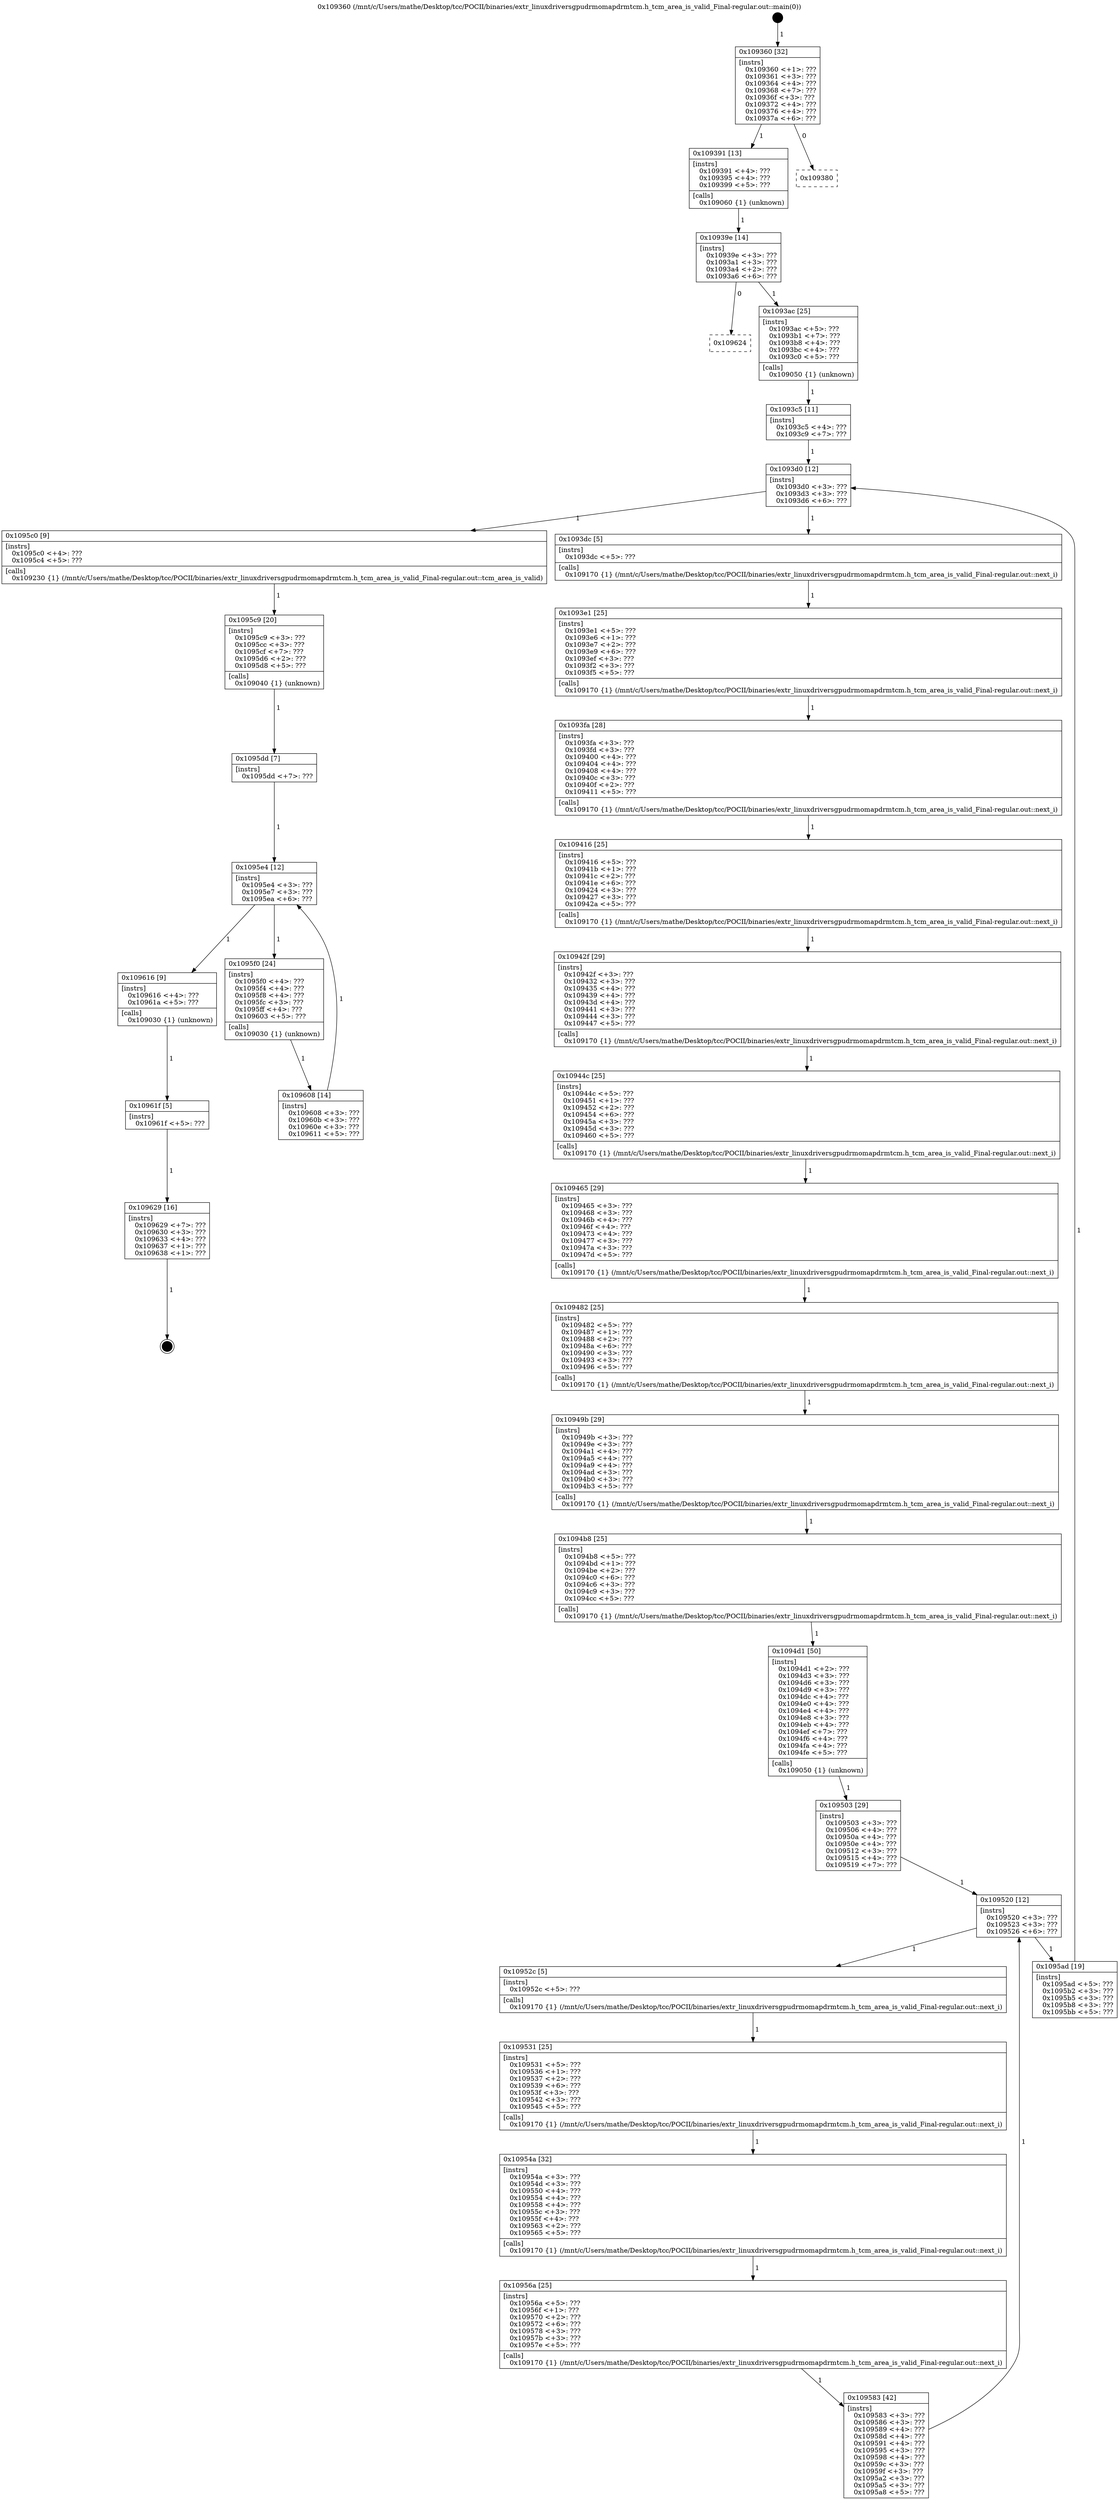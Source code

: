 digraph "0x109360" {
  label = "0x109360 (/mnt/c/Users/mathe/Desktop/tcc/POCII/binaries/extr_linuxdriversgpudrmomapdrmtcm.h_tcm_area_is_valid_Final-regular.out::main(0))"
  labelloc = "t"
  node[shape=record]

  Entry [label="",width=0.3,height=0.3,shape=circle,fillcolor=black,style=filled]
  "0x109360" [label="{
     0x109360 [32]\l
     | [instrs]\l
     &nbsp;&nbsp;0x109360 \<+1\>: ???\l
     &nbsp;&nbsp;0x109361 \<+3\>: ???\l
     &nbsp;&nbsp;0x109364 \<+4\>: ???\l
     &nbsp;&nbsp;0x109368 \<+7\>: ???\l
     &nbsp;&nbsp;0x10936f \<+3\>: ???\l
     &nbsp;&nbsp;0x109372 \<+4\>: ???\l
     &nbsp;&nbsp;0x109376 \<+4\>: ???\l
     &nbsp;&nbsp;0x10937a \<+6\>: ???\l
  }"]
  "0x109391" [label="{
     0x109391 [13]\l
     | [instrs]\l
     &nbsp;&nbsp;0x109391 \<+4\>: ???\l
     &nbsp;&nbsp;0x109395 \<+4\>: ???\l
     &nbsp;&nbsp;0x109399 \<+5\>: ???\l
     | [calls]\l
     &nbsp;&nbsp;0x109060 \{1\} (unknown)\l
  }"]
  "0x109380" [label="{
     0x109380\l
  }", style=dashed]
  "0x10939e" [label="{
     0x10939e [14]\l
     | [instrs]\l
     &nbsp;&nbsp;0x10939e \<+3\>: ???\l
     &nbsp;&nbsp;0x1093a1 \<+3\>: ???\l
     &nbsp;&nbsp;0x1093a4 \<+2\>: ???\l
     &nbsp;&nbsp;0x1093a6 \<+6\>: ???\l
  }"]
  "0x109624" [label="{
     0x109624\l
  }", style=dashed]
  "0x1093ac" [label="{
     0x1093ac [25]\l
     | [instrs]\l
     &nbsp;&nbsp;0x1093ac \<+5\>: ???\l
     &nbsp;&nbsp;0x1093b1 \<+7\>: ???\l
     &nbsp;&nbsp;0x1093b8 \<+4\>: ???\l
     &nbsp;&nbsp;0x1093bc \<+4\>: ???\l
     &nbsp;&nbsp;0x1093c0 \<+5\>: ???\l
     | [calls]\l
     &nbsp;&nbsp;0x109050 \{1\} (unknown)\l
  }"]
  Exit [label="",width=0.3,height=0.3,shape=circle,fillcolor=black,style=filled,peripheries=2]
  "0x1093d0" [label="{
     0x1093d0 [12]\l
     | [instrs]\l
     &nbsp;&nbsp;0x1093d0 \<+3\>: ???\l
     &nbsp;&nbsp;0x1093d3 \<+3\>: ???\l
     &nbsp;&nbsp;0x1093d6 \<+6\>: ???\l
  }"]
  "0x1095c0" [label="{
     0x1095c0 [9]\l
     | [instrs]\l
     &nbsp;&nbsp;0x1095c0 \<+4\>: ???\l
     &nbsp;&nbsp;0x1095c4 \<+5\>: ???\l
     | [calls]\l
     &nbsp;&nbsp;0x109230 \{1\} (/mnt/c/Users/mathe/Desktop/tcc/POCII/binaries/extr_linuxdriversgpudrmomapdrmtcm.h_tcm_area_is_valid_Final-regular.out::tcm_area_is_valid)\l
  }"]
  "0x1093dc" [label="{
     0x1093dc [5]\l
     | [instrs]\l
     &nbsp;&nbsp;0x1093dc \<+5\>: ???\l
     | [calls]\l
     &nbsp;&nbsp;0x109170 \{1\} (/mnt/c/Users/mathe/Desktop/tcc/POCII/binaries/extr_linuxdriversgpudrmomapdrmtcm.h_tcm_area_is_valid_Final-regular.out::next_i)\l
  }"]
  "0x1093e1" [label="{
     0x1093e1 [25]\l
     | [instrs]\l
     &nbsp;&nbsp;0x1093e1 \<+5\>: ???\l
     &nbsp;&nbsp;0x1093e6 \<+1\>: ???\l
     &nbsp;&nbsp;0x1093e7 \<+2\>: ???\l
     &nbsp;&nbsp;0x1093e9 \<+6\>: ???\l
     &nbsp;&nbsp;0x1093ef \<+3\>: ???\l
     &nbsp;&nbsp;0x1093f2 \<+3\>: ???\l
     &nbsp;&nbsp;0x1093f5 \<+5\>: ???\l
     | [calls]\l
     &nbsp;&nbsp;0x109170 \{1\} (/mnt/c/Users/mathe/Desktop/tcc/POCII/binaries/extr_linuxdriversgpudrmomapdrmtcm.h_tcm_area_is_valid_Final-regular.out::next_i)\l
  }"]
  "0x1093fa" [label="{
     0x1093fa [28]\l
     | [instrs]\l
     &nbsp;&nbsp;0x1093fa \<+3\>: ???\l
     &nbsp;&nbsp;0x1093fd \<+3\>: ???\l
     &nbsp;&nbsp;0x109400 \<+4\>: ???\l
     &nbsp;&nbsp;0x109404 \<+4\>: ???\l
     &nbsp;&nbsp;0x109408 \<+4\>: ???\l
     &nbsp;&nbsp;0x10940c \<+3\>: ???\l
     &nbsp;&nbsp;0x10940f \<+2\>: ???\l
     &nbsp;&nbsp;0x109411 \<+5\>: ???\l
     | [calls]\l
     &nbsp;&nbsp;0x109170 \{1\} (/mnt/c/Users/mathe/Desktop/tcc/POCII/binaries/extr_linuxdriversgpudrmomapdrmtcm.h_tcm_area_is_valid_Final-regular.out::next_i)\l
  }"]
  "0x109416" [label="{
     0x109416 [25]\l
     | [instrs]\l
     &nbsp;&nbsp;0x109416 \<+5\>: ???\l
     &nbsp;&nbsp;0x10941b \<+1\>: ???\l
     &nbsp;&nbsp;0x10941c \<+2\>: ???\l
     &nbsp;&nbsp;0x10941e \<+6\>: ???\l
     &nbsp;&nbsp;0x109424 \<+3\>: ???\l
     &nbsp;&nbsp;0x109427 \<+3\>: ???\l
     &nbsp;&nbsp;0x10942a \<+5\>: ???\l
     | [calls]\l
     &nbsp;&nbsp;0x109170 \{1\} (/mnt/c/Users/mathe/Desktop/tcc/POCII/binaries/extr_linuxdriversgpudrmomapdrmtcm.h_tcm_area_is_valid_Final-regular.out::next_i)\l
  }"]
  "0x10942f" [label="{
     0x10942f [29]\l
     | [instrs]\l
     &nbsp;&nbsp;0x10942f \<+3\>: ???\l
     &nbsp;&nbsp;0x109432 \<+3\>: ???\l
     &nbsp;&nbsp;0x109435 \<+4\>: ???\l
     &nbsp;&nbsp;0x109439 \<+4\>: ???\l
     &nbsp;&nbsp;0x10943d \<+4\>: ???\l
     &nbsp;&nbsp;0x109441 \<+3\>: ???\l
     &nbsp;&nbsp;0x109444 \<+3\>: ???\l
     &nbsp;&nbsp;0x109447 \<+5\>: ???\l
     | [calls]\l
     &nbsp;&nbsp;0x109170 \{1\} (/mnt/c/Users/mathe/Desktop/tcc/POCII/binaries/extr_linuxdriversgpudrmomapdrmtcm.h_tcm_area_is_valid_Final-regular.out::next_i)\l
  }"]
  "0x10944c" [label="{
     0x10944c [25]\l
     | [instrs]\l
     &nbsp;&nbsp;0x10944c \<+5\>: ???\l
     &nbsp;&nbsp;0x109451 \<+1\>: ???\l
     &nbsp;&nbsp;0x109452 \<+2\>: ???\l
     &nbsp;&nbsp;0x109454 \<+6\>: ???\l
     &nbsp;&nbsp;0x10945a \<+3\>: ???\l
     &nbsp;&nbsp;0x10945d \<+3\>: ???\l
     &nbsp;&nbsp;0x109460 \<+5\>: ???\l
     | [calls]\l
     &nbsp;&nbsp;0x109170 \{1\} (/mnt/c/Users/mathe/Desktop/tcc/POCII/binaries/extr_linuxdriversgpudrmomapdrmtcm.h_tcm_area_is_valid_Final-regular.out::next_i)\l
  }"]
  "0x109465" [label="{
     0x109465 [29]\l
     | [instrs]\l
     &nbsp;&nbsp;0x109465 \<+3\>: ???\l
     &nbsp;&nbsp;0x109468 \<+3\>: ???\l
     &nbsp;&nbsp;0x10946b \<+4\>: ???\l
     &nbsp;&nbsp;0x10946f \<+4\>: ???\l
     &nbsp;&nbsp;0x109473 \<+4\>: ???\l
     &nbsp;&nbsp;0x109477 \<+3\>: ???\l
     &nbsp;&nbsp;0x10947a \<+3\>: ???\l
     &nbsp;&nbsp;0x10947d \<+5\>: ???\l
     | [calls]\l
     &nbsp;&nbsp;0x109170 \{1\} (/mnt/c/Users/mathe/Desktop/tcc/POCII/binaries/extr_linuxdriversgpudrmomapdrmtcm.h_tcm_area_is_valid_Final-regular.out::next_i)\l
  }"]
  "0x109482" [label="{
     0x109482 [25]\l
     | [instrs]\l
     &nbsp;&nbsp;0x109482 \<+5\>: ???\l
     &nbsp;&nbsp;0x109487 \<+1\>: ???\l
     &nbsp;&nbsp;0x109488 \<+2\>: ???\l
     &nbsp;&nbsp;0x10948a \<+6\>: ???\l
     &nbsp;&nbsp;0x109490 \<+3\>: ???\l
     &nbsp;&nbsp;0x109493 \<+3\>: ???\l
     &nbsp;&nbsp;0x109496 \<+5\>: ???\l
     | [calls]\l
     &nbsp;&nbsp;0x109170 \{1\} (/mnt/c/Users/mathe/Desktop/tcc/POCII/binaries/extr_linuxdriversgpudrmomapdrmtcm.h_tcm_area_is_valid_Final-regular.out::next_i)\l
  }"]
  "0x10949b" [label="{
     0x10949b [29]\l
     | [instrs]\l
     &nbsp;&nbsp;0x10949b \<+3\>: ???\l
     &nbsp;&nbsp;0x10949e \<+3\>: ???\l
     &nbsp;&nbsp;0x1094a1 \<+4\>: ???\l
     &nbsp;&nbsp;0x1094a5 \<+4\>: ???\l
     &nbsp;&nbsp;0x1094a9 \<+4\>: ???\l
     &nbsp;&nbsp;0x1094ad \<+3\>: ???\l
     &nbsp;&nbsp;0x1094b0 \<+3\>: ???\l
     &nbsp;&nbsp;0x1094b3 \<+5\>: ???\l
     | [calls]\l
     &nbsp;&nbsp;0x109170 \{1\} (/mnt/c/Users/mathe/Desktop/tcc/POCII/binaries/extr_linuxdriversgpudrmomapdrmtcm.h_tcm_area_is_valid_Final-regular.out::next_i)\l
  }"]
  "0x1094b8" [label="{
     0x1094b8 [25]\l
     | [instrs]\l
     &nbsp;&nbsp;0x1094b8 \<+5\>: ???\l
     &nbsp;&nbsp;0x1094bd \<+1\>: ???\l
     &nbsp;&nbsp;0x1094be \<+2\>: ???\l
     &nbsp;&nbsp;0x1094c0 \<+6\>: ???\l
     &nbsp;&nbsp;0x1094c6 \<+3\>: ???\l
     &nbsp;&nbsp;0x1094c9 \<+3\>: ???\l
     &nbsp;&nbsp;0x1094cc \<+5\>: ???\l
     | [calls]\l
     &nbsp;&nbsp;0x109170 \{1\} (/mnt/c/Users/mathe/Desktop/tcc/POCII/binaries/extr_linuxdriversgpudrmomapdrmtcm.h_tcm_area_is_valid_Final-regular.out::next_i)\l
  }"]
  "0x1094d1" [label="{
     0x1094d1 [50]\l
     | [instrs]\l
     &nbsp;&nbsp;0x1094d1 \<+2\>: ???\l
     &nbsp;&nbsp;0x1094d3 \<+3\>: ???\l
     &nbsp;&nbsp;0x1094d6 \<+3\>: ???\l
     &nbsp;&nbsp;0x1094d9 \<+3\>: ???\l
     &nbsp;&nbsp;0x1094dc \<+4\>: ???\l
     &nbsp;&nbsp;0x1094e0 \<+4\>: ???\l
     &nbsp;&nbsp;0x1094e4 \<+4\>: ???\l
     &nbsp;&nbsp;0x1094e8 \<+3\>: ???\l
     &nbsp;&nbsp;0x1094eb \<+4\>: ???\l
     &nbsp;&nbsp;0x1094ef \<+7\>: ???\l
     &nbsp;&nbsp;0x1094f6 \<+4\>: ???\l
     &nbsp;&nbsp;0x1094fa \<+4\>: ???\l
     &nbsp;&nbsp;0x1094fe \<+5\>: ???\l
     | [calls]\l
     &nbsp;&nbsp;0x109050 \{1\} (unknown)\l
  }"]
  "0x109520" [label="{
     0x109520 [12]\l
     | [instrs]\l
     &nbsp;&nbsp;0x109520 \<+3\>: ???\l
     &nbsp;&nbsp;0x109523 \<+3\>: ???\l
     &nbsp;&nbsp;0x109526 \<+6\>: ???\l
  }"]
  "0x1095ad" [label="{
     0x1095ad [19]\l
     | [instrs]\l
     &nbsp;&nbsp;0x1095ad \<+5\>: ???\l
     &nbsp;&nbsp;0x1095b2 \<+3\>: ???\l
     &nbsp;&nbsp;0x1095b5 \<+3\>: ???\l
     &nbsp;&nbsp;0x1095b8 \<+3\>: ???\l
     &nbsp;&nbsp;0x1095bb \<+5\>: ???\l
  }"]
  "0x10952c" [label="{
     0x10952c [5]\l
     | [instrs]\l
     &nbsp;&nbsp;0x10952c \<+5\>: ???\l
     | [calls]\l
     &nbsp;&nbsp;0x109170 \{1\} (/mnt/c/Users/mathe/Desktop/tcc/POCII/binaries/extr_linuxdriversgpudrmomapdrmtcm.h_tcm_area_is_valid_Final-regular.out::next_i)\l
  }"]
  "0x109531" [label="{
     0x109531 [25]\l
     | [instrs]\l
     &nbsp;&nbsp;0x109531 \<+5\>: ???\l
     &nbsp;&nbsp;0x109536 \<+1\>: ???\l
     &nbsp;&nbsp;0x109537 \<+2\>: ???\l
     &nbsp;&nbsp;0x109539 \<+6\>: ???\l
     &nbsp;&nbsp;0x10953f \<+3\>: ???\l
     &nbsp;&nbsp;0x109542 \<+3\>: ???\l
     &nbsp;&nbsp;0x109545 \<+5\>: ???\l
     | [calls]\l
     &nbsp;&nbsp;0x109170 \{1\} (/mnt/c/Users/mathe/Desktop/tcc/POCII/binaries/extr_linuxdriversgpudrmomapdrmtcm.h_tcm_area_is_valid_Final-regular.out::next_i)\l
  }"]
  "0x10954a" [label="{
     0x10954a [32]\l
     | [instrs]\l
     &nbsp;&nbsp;0x10954a \<+3\>: ???\l
     &nbsp;&nbsp;0x10954d \<+3\>: ???\l
     &nbsp;&nbsp;0x109550 \<+4\>: ???\l
     &nbsp;&nbsp;0x109554 \<+4\>: ???\l
     &nbsp;&nbsp;0x109558 \<+4\>: ???\l
     &nbsp;&nbsp;0x10955c \<+3\>: ???\l
     &nbsp;&nbsp;0x10955f \<+4\>: ???\l
     &nbsp;&nbsp;0x109563 \<+2\>: ???\l
     &nbsp;&nbsp;0x109565 \<+5\>: ???\l
     | [calls]\l
     &nbsp;&nbsp;0x109170 \{1\} (/mnt/c/Users/mathe/Desktop/tcc/POCII/binaries/extr_linuxdriversgpudrmomapdrmtcm.h_tcm_area_is_valid_Final-regular.out::next_i)\l
  }"]
  "0x10956a" [label="{
     0x10956a [25]\l
     | [instrs]\l
     &nbsp;&nbsp;0x10956a \<+5\>: ???\l
     &nbsp;&nbsp;0x10956f \<+1\>: ???\l
     &nbsp;&nbsp;0x109570 \<+2\>: ???\l
     &nbsp;&nbsp;0x109572 \<+6\>: ???\l
     &nbsp;&nbsp;0x109578 \<+3\>: ???\l
     &nbsp;&nbsp;0x10957b \<+3\>: ???\l
     &nbsp;&nbsp;0x10957e \<+5\>: ???\l
     | [calls]\l
     &nbsp;&nbsp;0x109170 \{1\} (/mnt/c/Users/mathe/Desktop/tcc/POCII/binaries/extr_linuxdriversgpudrmomapdrmtcm.h_tcm_area_is_valid_Final-regular.out::next_i)\l
  }"]
  "0x109583" [label="{
     0x109583 [42]\l
     | [instrs]\l
     &nbsp;&nbsp;0x109583 \<+3\>: ???\l
     &nbsp;&nbsp;0x109586 \<+3\>: ???\l
     &nbsp;&nbsp;0x109589 \<+4\>: ???\l
     &nbsp;&nbsp;0x10958d \<+4\>: ???\l
     &nbsp;&nbsp;0x109591 \<+4\>: ???\l
     &nbsp;&nbsp;0x109595 \<+3\>: ???\l
     &nbsp;&nbsp;0x109598 \<+4\>: ???\l
     &nbsp;&nbsp;0x10959c \<+3\>: ???\l
     &nbsp;&nbsp;0x10959f \<+3\>: ???\l
     &nbsp;&nbsp;0x1095a2 \<+3\>: ???\l
     &nbsp;&nbsp;0x1095a5 \<+3\>: ???\l
     &nbsp;&nbsp;0x1095a8 \<+5\>: ???\l
  }"]
  "0x109503" [label="{
     0x109503 [29]\l
     | [instrs]\l
     &nbsp;&nbsp;0x109503 \<+3\>: ???\l
     &nbsp;&nbsp;0x109506 \<+4\>: ???\l
     &nbsp;&nbsp;0x10950a \<+4\>: ???\l
     &nbsp;&nbsp;0x10950e \<+4\>: ???\l
     &nbsp;&nbsp;0x109512 \<+3\>: ???\l
     &nbsp;&nbsp;0x109515 \<+4\>: ???\l
     &nbsp;&nbsp;0x109519 \<+7\>: ???\l
  }"]
  "0x109629" [label="{
     0x109629 [16]\l
     | [instrs]\l
     &nbsp;&nbsp;0x109629 \<+7\>: ???\l
     &nbsp;&nbsp;0x109630 \<+3\>: ???\l
     &nbsp;&nbsp;0x109633 \<+4\>: ???\l
     &nbsp;&nbsp;0x109637 \<+1\>: ???\l
     &nbsp;&nbsp;0x109638 \<+1\>: ???\l
  }"]
  "0x1093c5" [label="{
     0x1093c5 [11]\l
     | [instrs]\l
     &nbsp;&nbsp;0x1093c5 \<+4\>: ???\l
     &nbsp;&nbsp;0x1093c9 \<+7\>: ???\l
  }"]
  "0x1095c9" [label="{
     0x1095c9 [20]\l
     | [instrs]\l
     &nbsp;&nbsp;0x1095c9 \<+3\>: ???\l
     &nbsp;&nbsp;0x1095cc \<+3\>: ???\l
     &nbsp;&nbsp;0x1095cf \<+7\>: ???\l
     &nbsp;&nbsp;0x1095d6 \<+2\>: ???\l
     &nbsp;&nbsp;0x1095d8 \<+5\>: ???\l
     | [calls]\l
     &nbsp;&nbsp;0x109040 \{1\} (unknown)\l
  }"]
  "0x1095e4" [label="{
     0x1095e4 [12]\l
     | [instrs]\l
     &nbsp;&nbsp;0x1095e4 \<+3\>: ???\l
     &nbsp;&nbsp;0x1095e7 \<+3\>: ???\l
     &nbsp;&nbsp;0x1095ea \<+6\>: ???\l
  }"]
  "0x109616" [label="{
     0x109616 [9]\l
     | [instrs]\l
     &nbsp;&nbsp;0x109616 \<+4\>: ???\l
     &nbsp;&nbsp;0x10961a \<+5\>: ???\l
     | [calls]\l
     &nbsp;&nbsp;0x109030 \{1\} (unknown)\l
  }"]
  "0x1095f0" [label="{
     0x1095f0 [24]\l
     | [instrs]\l
     &nbsp;&nbsp;0x1095f0 \<+4\>: ???\l
     &nbsp;&nbsp;0x1095f4 \<+4\>: ???\l
     &nbsp;&nbsp;0x1095f8 \<+4\>: ???\l
     &nbsp;&nbsp;0x1095fc \<+3\>: ???\l
     &nbsp;&nbsp;0x1095ff \<+4\>: ???\l
     &nbsp;&nbsp;0x109603 \<+5\>: ???\l
     | [calls]\l
     &nbsp;&nbsp;0x109030 \{1\} (unknown)\l
  }"]
  "0x109608" [label="{
     0x109608 [14]\l
     | [instrs]\l
     &nbsp;&nbsp;0x109608 \<+3\>: ???\l
     &nbsp;&nbsp;0x10960b \<+3\>: ???\l
     &nbsp;&nbsp;0x10960e \<+3\>: ???\l
     &nbsp;&nbsp;0x109611 \<+5\>: ???\l
  }"]
  "0x1095dd" [label="{
     0x1095dd [7]\l
     | [instrs]\l
     &nbsp;&nbsp;0x1095dd \<+7\>: ???\l
  }"]
  "0x10961f" [label="{
     0x10961f [5]\l
     | [instrs]\l
     &nbsp;&nbsp;0x10961f \<+5\>: ???\l
  }"]
  Entry -> "0x109360" [label=" 1"]
  "0x109360" -> "0x109391" [label=" 1"]
  "0x109360" -> "0x109380" [label=" 0"]
  "0x109391" -> "0x10939e" [label=" 1"]
  "0x10939e" -> "0x109624" [label=" 0"]
  "0x10939e" -> "0x1093ac" [label=" 1"]
  "0x109629" -> Exit [label=" 1"]
  "0x1093ac" -> "0x1093c5" [label=" 1"]
  "0x1093d0" -> "0x1095c0" [label=" 1"]
  "0x1093d0" -> "0x1093dc" [label=" 1"]
  "0x1093dc" -> "0x1093e1" [label=" 1"]
  "0x1093e1" -> "0x1093fa" [label=" 1"]
  "0x1093fa" -> "0x109416" [label=" 1"]
  "0x109416" -> "0x10942f" [label=" 1"]
  "0x10942f" -> "0x10944c" [label=" 1"]
  "0x10944c" -> "0x109465" [label=" 1"]
  "0x109465" -> "0x109482" [label=" 1"]
  "0x109482" -> "0x10949b" [label=" 1"]
  "0x10949b" -> "0x1094b8" [label=" 1"]
  "0x1094b8" -> "0x1094d1" [label=" 1"]
  "0x1094d1" -> "0x109503" [label=" 1"]
  "0x109520" -> "0x1095ad" [label=" 1"]
  "0x109520" -> "0x10952c" [label=" 1"]
  "0x10952c" -> "0x109531" [label=" 1"]
  "0x109531" -> "0x10954a" [label=" 1"]
  "0x10954a" -> "0x10956a" [label=" 1"]
  "0x10956a" -> "0x109583" [label=" 1"]
  "0x109503" -> "0x109520" [label=" 1"]
  "0x109583" -> "0x109520" [label=" 1"]
  "0x10961f" -> "0x109629" [label=" 1"]
  "0x1093c5" -> "0x1093d0" [label=" 1"]
  "0x1095ad" -> "0x1093d0" [label=" 1"]
  "0x1095c0" -> "0x1095c9" [label=" 1"]
  "0x1095c9" -> "0x1095dd" [label=" 1"]
  "0x1095e4" -> "0x109616" [label=" 1"]
  "0x1095e4" -> "0x1095f0" [label=" 1"]
  "0x1095f0" -> "0x109608" [label=" 1"]
  "0x1095dd" -> "0x1095e4" [label=" 1"]
  "0x109608" -> "0x1095e4" [label=" 1"]
  "0x109616" -> "0x10961f" [label=" 1"]
}
